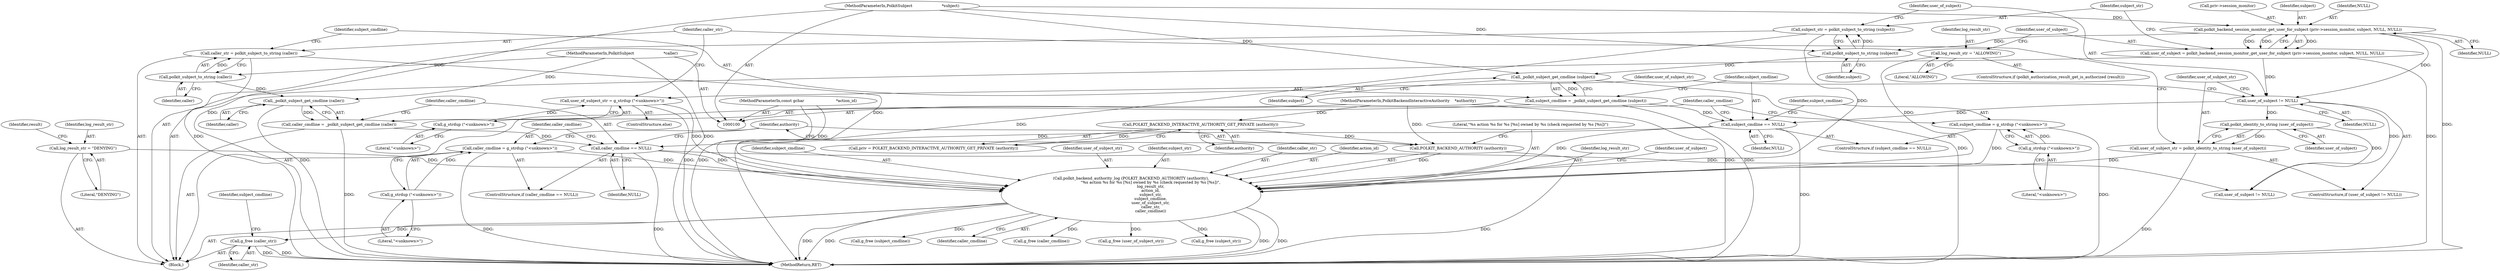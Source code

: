 digraph "0_polkit_bc7ffad53643a9c80231fc41f5582d6a8931c32c@API" {
"1000203" [label="(Call,g_free (caller_str))"];
"1000182" [label="(Call,polkit_backend_authority_log (POLKIT_BACKEND_AUTHORITY (authority),\n                                \"%s action %s for %s [%s] owned by %s (check requested by %s [%s])\",\n                                log_result_str,\n                                action_id,\n                                subject_str,\n                                subject_cmdline,\n                                user_of_subject_str,\n                                caller_str,\n                                caller_cmdline))"];
"1000183" [label="(Call,POLKIT_BACKEND_AUTHORITY (authority))"];
"1000117" [label="(Call,POLKIT_BACKEND_INTERACTIVE_AUTHORITY_GET_PRIVATE (authority))"];
"1000101" [label="(MethodParameterIn,PolkitBackendInteractiveAuthority    *authority)"];
"1000125" [label="(Call,log_result_str = \"ALLOWING\")"];
"1000119" [label="(Call,log_result_str = \"DENYING\")"];
"1000102" [label="(MethodParameterIn,const gchar                          *action_id)"];
"1000137" [label="(Call,subject_str = polkit_subject_to_string (subject))"];
"1000139" [label="(Call,polkit_subject_to_string (subject))"];
"1000130" [label="(Call,polkit_backend_session_monitor_get_user_for_subject (priv->session_monitor, subject, NULL, NULL))"];
"1000103" [label="(MethodParameterIn,PolkitSubject                        *subject)"];
"1000163" [label="(Call,subject_cmdline == NULL)"];
"1000158" [label="(Call,subject_cmdline = _polkit_subject_get_cmdline (subject))"];
"1000160" [label="(Call,_polkit_subject_get_cmdline (subject))"];
"1000142" [label="(Call,user_of_subject != NULL)"];
"1000128" [label="(Call,user_of_subject = polkit_backend_session_monitor_get_user_for_subject (priv->session_monitor, subject, NULL, NULL))"];
"1000166" [label="(Call,subject_cmdline = g_strdup (\"<unknown>\"))"];
"1000168" [label="(Call,g_strdup (\"<unknown>\"))"];
"1000150" [label="(Call,user_of_subject_str = g_strdup (\"<unknown>\"))"];
"1000152" [label="(Call,g_strdup (\"<unknown>\"))"];
"1000145" [label="(Call,user_of_subject_str = polkit_identity_to_string (user_of_subject))"];
"1000147" [label="(Call,polkit_identity_to_string (user_of_subject))"];
"1000154" [label="(Call,caller_str = polkit_subject_to_string (caller))"];
"1000156" [label="(Call,polkit_subject_to_string (caller))"];
"1000104" [label="(MethodParameterIn,PolkitSubject                        *caller)"];
"1000178" [label="(Call,caller_cmdline = g_strdup (\"<unknown>\"))"];
"1000180" [label="(Call,g_strdup (\"<unknown>\"))"];
"1000175" [label="(Call,caller_cmdline == NULL)"];
"1000170" [label="(Call,caller_cmdline = _polkit_subject_get_cmdline (caller))"];
"1000172" [label="(Call,_polkit_subject_get_cmdline (caller))"];
"1000182" [label="(Call,polkit_backend_authority_log (POLKIT_BACKEND_AUTHORITY (authority),\n                                \"%s action %s for %s [%s] owned by %s (check requested by %s [%s])\",\n                                log_result_str,\n                                action_id,\n                                subject_str,\n                                subject_cmdline,\n                                user_of_subject_str,\n                                caller_str,\n                                caller_cmdline))"];
"1000128" [label="(Call,user_of_subject = polkit_backend_session_monitor_get_user_for_subject (priv->session_monitor, subject, NULL, NULL))"];
"1000151" [label="(Identifier,user_of_subject_str)"];
"1000186" [label="(Identifier,log_result_str)"];
"1000137" [label="(Call,subject_str = polkit_subject_to_string (subject))"];
"1000117" [label="(Call,POLKIT_BACKEND_INTERACTIVE_AUTHORITY_GET_PRIVATE (authority))"];
"1000141" [label="(ControlStructure,if (user_of_subject != NULL))"];
"1000156" [label="(Call,polkit_subject_to_string (caller))"];
"1000118" [label="(Identifier,authority)"];
"1000146" [label="(Identifier,user_of_subject_str)"];
"1000124" [label="(Identifier,result)"];
"1000178" [label="(Call,caller_cmdline = g_strdup (\"<unknown>\"))"];
"1000162" [label="(ControlStructure,if (subject_cmdline == NULL))"];
"1000195" [label="(Identifier,user_of_subject)"];
"1000154" [label="(Call,caller_str = polkit_subject_to_string (caller))"];
"1000115" [label="(Call,priv = POLKIT_BACKEND_INTERACTIVE_AUTHORITY_GET_PRIVATE (authority))"];
"1000179" [label="(Identifier,caller_cmdline)"];
"1000176" [label="(Identifier,caller_cmdline)"];
"1000170" [label="(Call,caller_cmdline = _polkit_subject_get_cmdline (caller))"];
"1000145" [label="(Call,user_of_subject_str = polkit_identity_to_string (user_of_subject))"];
"1000209" [label="(MethodReturn,RET)"];
"1000144" [label="(Identifier,NULL)"];
"1000126" [label="(Identifier,log_result_str)"];
"1000177" [label="(Identifier,NULL)"];
"1000143" [label="(Identifier,user_of_subject)"];
"1000167" [label="(Identifier,subject_cmdline)"];
"1000206" [label="(Identifier,subject_cmdline)"];
"1000205" [label="(Call,g_free (subject_cmdline))"];
"1000171" [label="(Identifier,caller_cmdline)"];
"1000189" [label="(Identifier,subject_cmdline)"];
"1000120" [label="(Identifier,log_result_str)"];
"1000161" [label="(Identifier,subject)"];
"1000142" [label="(Call,user_of_subject != NULL)"];
"1000164" [label="(Identifier,subject_cmdline)"];
"1000119" [label="(Call,log_result_str = \"DENYING\")"];
"1000136" [label="(Identifier,NULL)"];
"1000160" [label="(Call,_polkit_subject_get_cmdline (subject))"];
"1000169" [label="(Literal,\"<unknown>\")"];
"1000168" [label="(Call,g_strdup (\"<unknown>\"))"];
"1000102" [label="(MethodParameterIn,const gchar                          *action_id)"];
"1000149" [label="(ControlStructure,else)"];
"1000192" [label="(Identifier,caller_cmdline)"];
"1000175" [label="(Call,caller_cmdline == NULL)"];
"1000122" [label="(ControlStructure,if (polkit_authorization_result_get_is_authorized (result)))"];
"1000130" [label="(Call,polkit_backend_session_monitor_get_user_for_subject (priv->session_monitor, subject, NULL, NULL))"];
"1000155" [label="(Identifier,caller_str)"];
"1000157" [label="(Identifier,caller)"];
"1000104" [label="(MethodParameterIn,PolkitSubject                        *caller)"];
"1000204" [label="(Identifier,caller_str)"];
"1000190" [label="(Identifier,user_of_subject_str)"];
"1000101" [label="(MethodParameterIn,PolkitBackendInteractiveAuthority    *authority)"];
"1000148" [label="(Identifier,user_of_subject)"];
"1000147" [label="(Call,polkit_identity_to_string (user_of_subject))"];
"1000183" [label="(Call,POLKIT_BACKEND_AUTHORITY (authority))"];
"1000153" [label="(Literal,\"<unknown>\")"];
"1000131" [label="(Call,priv->session_monitor)"];
"1000127" [label="(Literal,\"ALLOWING\")"];
"1000103" [label="(MethodParameterIn,PolkitSubject                        *subject)"];
"1000106" [label="(Block,)"];
"1000134" [label="(Identifier,subject)"];
"1000152" [label="(Call,g_strdup (\"<unknown>\"))"];
"1000174" [label="(ControlStructure,if (caller_cmdline == NULL))"];
"1000150" [label="(Call,user_of_subject_str = g_strdup (\"<unknown>\"))"];
"1000158" [label="(Call,subject_cmdline = _polkit_subject_get_cmdline (subject))"];
"1000121" [label="(Literal,\"DENYING\")"];
"1000139" [label="(Call,polkit_subject_to_string (subject))"];
"1000166" [label="(Call,subject_cmdline = g_strdup (\"<unknown>\"))"];
"1000188" [label="(Identifier,subject_str)"];
"1000191" [label="(Identifier,caller_str)"];
"1000194" [label="(Call,user_of_subject != NULL)"];
"1000180" [label="(Call,g_strdup (\"<unknown>\"))"];
"1000140" [label="(Identifier,subject)"];
"1000165" [label="(Identifier,NULL)"];
"1000184" [label="(Identifier,authority)"];
"1000138" [label="(Identifier,subject_str)"];
"1000135" [label="(Identifier,NULL)"];
"1000203" [label="(Call,g_free (caller_str))"];
"1000129" [label="(Identifier,user_of_subject)"];
"1000207" [label="(Call,g_free (caller_cmdline))"];
"1000159" [label="(Identifier,subject_cmdline)"];
"1000187" [label="(Identifier,action_id)"];
"1000125" [label="(Call,log_result_str = \"ALLOWING\")"];
"1000163" [label="(Call,subject_cmdline == NULL)"];
"1000201" [label="(Call,g_free (user_of_subject_str))"];
"1000173" [label="(Identifier,caller)"];
"1000172" [label="(Call,_polkit_subject_get_cmdline (caller))"];
"1000185" [label="(Literal,\"%s action %s for %s [%s] owned by %s (check requested by %s [%s])\")"];
"1000199" [label="(Call,g_free (subject_str))"];
"1000181" [label="(Literal,\"<unknown>\")"];
"1000203" -> "1000106"  [label="AST: "];
"1000203" -> "1000204"  [label="CFG: "];
"1000204" -> "1000203"  [label="AST: "];
"1000206" -> "1000203"  [label="CFG: "];
"1000203" -> "1000209"  [label="DDG: "];
"1000203" -> "1000209"  [label="DDG: "];
"1000182" -> "1000203"  [label="DDG: "];
"1000182" -> "1000106"  [label="AST: "];
"1000182" -> "1000192"  [label="CFG: "];
"1000183" -> "1000182"  [label="AST: "];
"1000185" -> "1000182"  [label="AST: "];
"1000186" -> "1000182"  [label="AST: "];
"1000187" -> "1000182"  [label="AST: "];
"1000188" -> "1000182"  [label="AST: "];
"1000189" -> "1000182"  [label="AST: "];
"1000190" -> "1000182"  [label="AST: "];
"1000191" -> "1000182"  [label="AST: "];
"1000192" -> "1000182"  [label="AST: "];
"1000195" -> "1000182"  [label="CFG: "];
"1000182" -> "1000209"  [label="DDG: "];
"1000182" -> "1000209"  [label="DDG: "];
"1000182" -> "1000209"  [label="DDG: "];
"1000182" -> "1000209"  [label="DDG: "];
"1000183" -> "1000182"  [label="DDG: "];
"1000125" -> "1000182"  [label="DDG: "];
"1000119" -> "1000182"  [label="DDG: "];
"1000102" -> "1000182"  [label="DDG: "];
"1000137" -> "1000182"  [label="DDG: "];
"1000163" -> "1000182"  [label="DDG: "];
"1000166" -> "1000182"  [label="DDG: "];
"1000150" -> "1000182"  [label="DDG: "];
"1000145" -> "1000182"  [label="DDG: "];
"1000154" -> "1000182"  [label="DDG: "];
"1000178" -> "1000182"  [label="DDG: "];
"1000175" -> "1000182"  [label="DDG: "];
"1000182" -> "1000199"  [label="DDG: "];
"1000182" -> "1000201"  [label="DDG: "];
"1000182" -> "1000205"  [label="DDG: "];
"1000182" -> "1000207"  [label="DDG: "];
"1000183" -> "1000184"  [label="CFG: "];
"1000184" -> "1000183"  [label="AST: "];
"1000185" -> "1000183"  [label="CFG: "];
"1000183" -> "1000209"  [label="DDG: "];
"1000117" -> "1000183"  [label="DDG: "];
"1000101" -> "1000183"  [label="DDG: "];
"1000117" -> "1000115"  [label="AST: "];
"1000117" -> "1000118"  [label="CFG: "];
"1000118" -> "1000117"  [label="AST: "];
"1000115" -> "1000117"  [label="CFG: "];
"1000117" -> "1000115"  [label="DDG: "];
"1000101" -> "1000117"  [label="DDG: "];
"1000101" -> "1000100"  [label="AST: "];
"1000101" -> "1000209"  [label="DDG: "];
"1000125" -> "1000122"  [label="AST: "];
"1000125" -> "1000127"  [label="CFG: "];
"1000126" -> "1000125"  [label="AST: "];
"1000127" -> "1000125"  [label="AST: "];
"1000129" -> "1000125"  [label="CFG: "];
"1000119" -> "1000106"  [label="AST: "];
"1000119" -> "1000121"  [label="CFG: "];
"1000120" -> "1000119"  [label="AST: "];
"1000121" -> "1000119"  [label="AST: "];
"1000124" -> "1000119"  [label="CFG: "];
"1000102" -> "1000100"  [label="AST: "];
"1000102" -> "1000209"  [label="DDG: "];
"1000137" -> "1000106"  [label="AST: "];
"1000137" -> "1000139"  [label="CFG: "];
"1000138" -> "1000137"  [label="AST: "];
"1000139" -> "1000137"  [label="AST: "];
"1000143" -> "1000137"  [label="CFG: "];
"1000137" -> "1000209"  [label="DDG: "];
"1000139" -> "1000137"  [label="DDG: "];
"1000139" -> "1000140"  [label="CFG: "];
"1000140" -> "1000139"  [label="AST: "];
"1000130" -> "1000139"  [label="DDG: "];
"1000103" -> "1000139"  [label="DDG: "];
"1000139" -> "1000160"  [label="DDG: "];
"1000130" -> "1000128"  [label="AST: "];
"1000130" -> "1000136"  [label="CFG: "];
"1000131" -> "1000130"  [label="AST: "];
"1000134" -> "1000130"  [label="AST: "];
"1000135" -> "1000130"  [label="AST: "];
"1000136" -> "1000130"  [label="AST: "];
"1000128" -> "1000130"  [label="CFG: "];
"1000130" -> "1000209"  [label="DDG: "];
"1000130" -> "1000128"  [label="DDG: "];
"1000130" -> "1000128"  [label="DDG: "];
"1000130" -> "1000128"  [label="DDG: "];
"1000103" -> "1000130"  [label="DDG: "];
"1000130" -> "1000142"  [label="DDG: "];
"1000103" -> "1000100"  [label="AST: "];
"1000103" -> "1000209"  [label="DDG: "];
"1000103" -> "1000160"  [label="DDG: "];
"1000163" -> "1000162"  [label="AST: "];
"1000163" -> "1000165"  [label="CFG: "];
"1000164" -> "1000163"  [label="AST: "];
"1000165" -> "1000163"  [label="AST: "];
"1000167" -> "1000163"  [label="CFG: "];
"1000171" -> "1000163"  [label="CFG: "];
"1000163" -> "1000209"  [label="DDG: "];
"1000158" -> "1000163"  [label="DDG: "];
"1000142" -> "1000163"  [label="DDG: "];
"1000163" -> "1000175"  [label="DDG: "];
"1000158" -> "1000106"  [label="AST: "];
"1000158" -> "1000160"  [label="CFG: "];
"1000159" -> "1000158"  [label="AST: "];
"1000160" -> "1000158"  [label="AST: "];
"1000164" -> "1000158"  [label="CFG: "];
"1000158" -> "1000209"  [label="DDG: "];
"1000160" -> "1000158"  [label="DDG: "];
"1000160" -> "1000161"  [label="CFG: "];
"1000161" -> "1000160"  [label="AST: "];
"1000160" -> "1000209"  [label="DDG: "];
"1000142" -> "1000141"  [label="AST: "];
"1000142" -> "1000144"  [label="CFG: "];
"1000143" -> "1000142"  [label="AST: "];
"1000144" -> "1000142"  [label="AST: "];
"1000146" -> "1000142"  [label="CFG: "];
"1000151" -> "1000142"  [label="CFG: "];
"1000128" -> "1000142"  [label="DDG: "];
"1000142" -> "1000147"  [label="DDG: "];
"1000142" -> "1000194"  [label="DDG: "];
"1000128" -> "1000106"  [label="AST: "];
"1000129" -> "1000128"  [label="AST: "];
"1000138" -> "1000128"  [label="CFG: "];
"1000128" -> "1000209"  [label="DDG: "];
"1000166" -> "1000162"  [label="AST: "];
"1000166" -> "1000168"  [label="CFG: "];
"1000167" -> "1000166"  [label="AST: "];
"1000168" -> "1000166"  [label="AST: "];
"1000171" -> "1000166"  [label="CFG: "];
"1000166" -> "1000209"  [label="DDG: "];
"1000168" -> "1000166"  [label="DDG: "];
"1000168" -> "1000169"  [label="CFG: "];
"1000169" -> "1000168"  [label="AST: "];
"1000150" -> "1000149"  [label="AST: "];
"1000150" -> "1000152"  [label="CFG: "];
"1000151" -> "1000150"  [label="AST: "];
"1000152" -> "1000150"  [label="AST: "];
"1000155" -> "1000150"  [label="CFG: "];
"1000150" -> "1000209"  [label="DDG: "];
"1000152" -> "1000150"  [label="DDG: "];
"1000152" -> "1000153"  [label="CFG: "];
"1000153" -> "1000152"  [label="AST: "];
"1000145" -> "1000141"  [label="AST: "];
"1000145" -> "1000147"  [label="CFG: "];
"1000146" -> "1000145"  [label="AST: "];
"1000147" -> "1000145"  [label="AST: "];
"1000155" -> "1000145"  [label="CFG: "];
"1000145" -> "1000209"  [label="DDG: "];
"1000147" -> "1000145"  [label="DDG: "];
"1000147" -> "1000148"  [label="CFG: "];
"1000148" -> "1000147"  [label="AST: "];
"1000147" -> "1000194"  [label="DDG: "];
"1000154" -> "1000106"  [label="AST: "];
"1000154" -> "1000156"  [label="CFG: "];
"1000155" -> "1000154"  [label="AST: "];
"1000156" -> "1000154"  [label="AST: "];
"1000159" -> "1000154"  [label="CFG: "];
"1000154" -> "1000209"  [label="DDG: "];
"1000156" -> "1000154"  [label="DDG: "];
"1000156" -> "1000157"  [label="CFG: "];
"1000157" -> "1000156"  [label="AST: "];
"1000104" -> "1000156"  [label="DDG: "];
"1000156" -> "1000172"  [label="DDG: "];
"1000104" -> "1000100"  [label="AST: "];
"1000104" -> "1000209"  [label="DDG: "];
"1000104" -> "1000172"  [label="DDG: "];
"1000178" -> "1000174"  [label="AST: "];
"1000178" -> "1000180"  [label="CFG: "];
"1000179" -> "1000178"  [label="AST: "];
"1000180" -> "1000178"  [label="AST: "];
"1000184" -> "1000178"  [label="CFG: "];
"1000178" -> "1000209"  [label="DDG: "];
"1000180" -> "1000178"  [label="DDG: "];
"1000180" -> "1000181"  [label="CFG: "];
"1000181" -> "1000180"  [label="AST: "];
"1000175" -> "1000174"  [label="AST: "];
"1000175" -> "1000177"  [label="CFG: "];
"1000176" -> "1000175"  [label="AST: "];
"1000177" -> "1000175"  [label="AST: "];
"1000179" -> "1000175"  [label="CFG: "];
"1000184" -> "1000175"  [label="CFG: "];
"1000175" -> "1000209"  [label="DDG: "];
"1000170" -> "1000175"  [label="DDG: "];
"1000175" -> "1000194"  [label="DDG: "];
"1000170" -> "1000106"  [label="AST: "];
"1000170" -> "1000172"  [label="CFG: "];
"1000171" -> "1000170"  [label="AST: "];
"1000172" -> "1000170"  [label="AST: "];
"1000176" -> "1000170"  [label="CFG: "];
"1000170" -> "1000209"  [label="DDG: "];
"1000172" -> "1000170"  [label="DDG: "];
"1000172" -> "1000173"  [label="CFG: "];
"1000173" -> "1000172"  [label="AST: "];
"1000172" -> "1000209"  [label="DDG: "];
}
